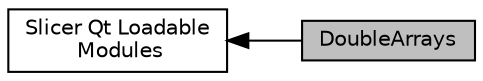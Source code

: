 digraph "DoubleArrays"
{
  bgcolor="transparent";
  edge [fontname="Helvetica",fontsize="10",labelfontname="Helvetica",labelfontsize="10"];
  node [fontname="Helvetica",fontsize="10",shape=record];
  rankdir=LR;
  Node1 [label="Slicer Qt Loadable\l Modules",height=0.2,width=0.4,color="black",URL="$group__Slicer__QtModules.html"];
  Node0 [label="DoubleArrays",height=0.2,width=0.4,color="black", fillcolor="grey75", style="filled", fontcolor="black"];
  Node1->Node0 [shape=plaintext, dir="back", style="solid"];
}
